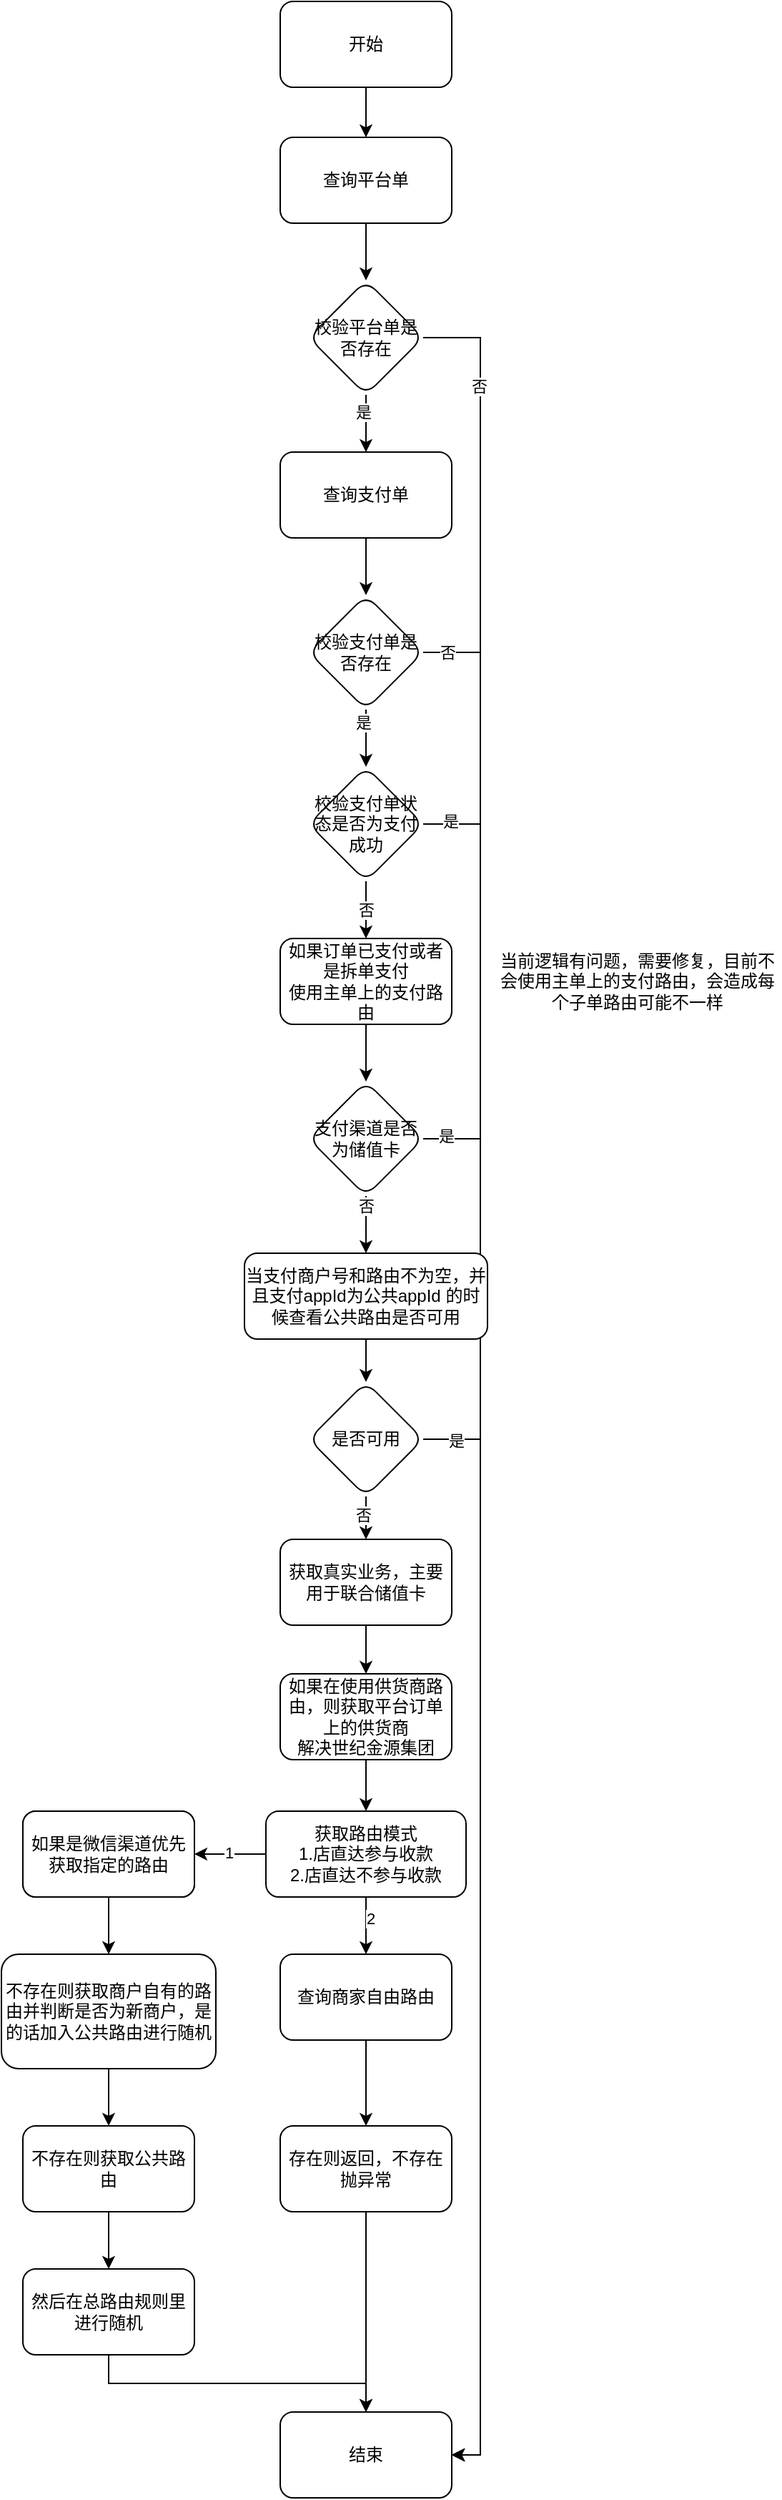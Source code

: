 <mxfile version="24.6.4" type="github">
  <diagram id="C5RBs43oDa-KdzZeNtuy" name="Page-1">
    <mxGraphModel dx="1146" dy="616" grid="1" gridSize="10" guides="1" tooltips="1" connect="1" arrows="1" fold="1" page="1" pageScale="1" pageWidth="827" pageHeight="1169" math="0" shadow="0">
      <root>
        <mxCell id="WIyWlLk6GJQsqaUBKTNV-0" />
        <mxCell id="WIyWlLk6GJQsqaUBKTNV-1" parent="WIyWlLk6GJQsqaUBKTNV-0" />
        <mxCell id="j1xwne1TtUJr2UDmbcfq-16" style="edgeStyle=orthogonalEdgeStyle;rounded=0;orthogonalLoop=1;jettySize=auto;html=1;exitX=0.5;exitY=1;exitDx=0;exitDy=0;entryX=0.5;entryY=0;entryDx=0;entryDy=0;" parent="WIyWlLk6GJQsqaUBKTNV-1" source="j1xwne1TtUJr2UDmbcfq-14" target="j1xwne1TtUJr2UDmbcfq-15" edge="1">
          <mxGeometry relative="1" as="geometry" />
        </mxCell>
        <mxCell id="j1xwne1TtUJr2UDmbcfq-14" value="开始" style="rounded=1;whiteSpace=wrap;html=1;" parent="WIyWlLk6GJQsqaUBKTNV-1" vertex="1">
          <mxGeometry x="330" y="585" width="120" height="60" as="geometry" />
        </mxCell>
        <mxCell id="j1xwne1TtUJr2UDmbcfq-18" value="" style="edgeStyle=orthogonalEdgeStyle;rounded=0;orthogonalLoop=1;jettySize=auto;html=1;" parent="WIyWlLk6GJQsqaUBKTNV-1" source="j1xwne1TtUJr2UDmbcfq-15" target="j1xwne1TtUJr2UDmbcfq-17" edge="1">
          <mxGeometry relative="1" as="geometry" />
        </mxCell>
        <mxCell id="j1xwne1TtUJr2UDmbcfq-15" value="查询平台单" style="rounded=1;whiteSpace=wrap;html=1;" parent="WIyWlLk6GJQsqaUBKTNV-1" vertex="1">
          <mxGeometry x="330" y="680" width="120" height="60" as="geometry" />
        </mxCell>
        <mxCell id="j1xwne1TtUJr2UDmbcfq-20" value="" style="edgeStyle=orthogonalEdgeStyle;rounded=0;orthogonalLoop=1;jettySize=auto;html=1;" parent="WIyWlLk6GJQsqaUBKTNV-1" source="j1xwne1TtUJr2UDmbcfq-17" target="j1xwne1TtUJr2UDmbcfq-19" edge="1">
          <mxGeometry relative="1" as="geometry" />
        </mxCell>
        <mxCell id="j1xwne1TtUJr2UDmbcfq-50" value="是" style="edgeLabel;html=1;align=center;verticalAlign=middle;resizable=0;points=[];" parent="j1xwne1TtUJr2UDmbcfq-20" vertex="1" connectable="0">
          <mxGeometry x="-0.4" y="-2" relative="1" as="geometry">
            <mxPoint as="offset" />
          </mxGeometry>
        </mxCell>
        <mxCell id="j1xwne1TtUJr2UDmbcfq-48" style="edgeStyle=orthogonalEdgeStyle;rounded=0;orthogonalLoop=1;jettySize=auto;html=1;exitX=1;exitY=0.5;exitDx=0;exitDy=0;entryX=1;entryY=0.5;entryDx=0;entryDy=0;" parent="WIyWlLk6GJQsqaUBKTNV-1" source="j1xwne1TtUJr2UDmbcfq-17" target="j1xwne1TtUJr2UDmbcfq-46" edge="1">
          <mxGeometry relative="1" as="geometry">
            <mxPoint x="660" y="820" as="sourcePoint" />
            <mxPoint x="680" y="2300" as="targetPoint" />
          </mxGeometry>
        </mxCell>
        <mxCell id="j1xwne1TtUJr2UDmbcfq-49" value="否" style="edgeLabel;html=1;align=center;verticalAlign=middle;resizable=0;points=[];" parent="j1xwne1TtUJr2UDmbcfq-48" vertex="1" connectable="0">
          <mxGeometry x="-0.904" y="-1" relative="1" as="geometry">
            <mxPoint as="offset" />
          </mxGeometry>
        </mxCell>
        <mxCell id="j1xwne1TtUJr2UDmbcfq-17" value="校验平台单是否存在" style="rhombus;whiteSpace=wrap;html=1;rounded=1;" parent="WIyWlLk6GJQsqaUBKTNV-1" vertex="1">
          <mxGeometry x="350" y="780" width="80" height="80" as="geometry" />
        </mxCell>
        <mxCell id="j1xwne1TtUJr2UDmbcfq-22" value="" style="edgeStyle=orthogonalEdgeStyle;rounded=0;orthogonalLoop=1;jettySize=auto;html=1;" parent="WIyWlLk6GJQsqaUBKTNV-1" source="j1xwne1TtUJr2UDmbcfq-19" target="j1xwne1TtUJr2UDmbcfq-21" edge="1">
          <mxGeometry relative="1" as="geometry" />
        </mxCell>
        <mxCell id="j1xwne1TtUJr2UDmbcfq-19" value="查询支付单" style="whiteSpace=wrap;html=1;rounded=1;" parent="WIyWlLk6GJQsqaUBKTNV-1" vertex="1">
          <mxGeometry x="330" y="900" width="120" height="60" as="geometry" />
        </mxCell>
        <mxCell id="j1xwne1TtUJr2UDmbcfq-24" value="" style="edgeStyle=orthogonalEdgeStyle;rounded=0;orthogonalLoop=1;jettySize=auto;html=1;" parent="WIyWlLk6GJQsqaUBKTNV-1" source="j1xwne1TtUJr2UDmbcfq-21" target="j1xwne1TtUJr2UDmbcfq-23" edge="1">
          <mxGeometry relative="1" as="geometry" />
        </mxCell>
        <mxCell id="j1xwne1TtUJr2UDmbcfq-53" value="是" style="edgeLabel;html=1;align=center;verticalAlign=middle;resizable=0;points=[];" parent="j1xwne1TtUJr2UDmbcfq-24" vertex="1" connectable="0">
          <mxGeometry x="-0.55" y="-2" relative="1" as="geometry">
            <mxPoint as="offset" />
          </mxGeometry>
        </mxCell>
        <mxCell id="j1xwne1TtUJr2UDmbcfq-51" style="edgeStyle=orthogonalEdgeStyle;rounded=0;orthogonalLoop=1;jettySize=auto;html=1;exitX=1;exitY=0.5;exitDx=0;exitDy=0;entryX=1;entryY=0.5;entryDx=0;entryDy=0;" parent="WIyWlLk6GJQsqaUBKTNV-1" source="j1xwne1TtUJr2UDmbcfq-21" target="j1xwne1TtUJr2UDmbcfq-46" edge="1">
          <mxGeometry relative="1" as="geometry" />
        </mxCell>
        <mxCell id="j1xwne1TtUJr2UDmbcfq-52" value="否" style="edgeLabel;html=1;align=center;verticalAlign=middle;resizable=0;points=[];" parent="j1xwne1TtUJr2UDmbcfq-51" vertex="1" connectable="0">
          <mxGeometry x="-0.974" relative="1" as="geometry">
            <mxPoint as="offset" />
          </mxGeometry>
        </mxCell>
        <mxCell id="j1xwne1TtUJr2UDmbcfq-21" value="校验支付单是否存在" style="rhombus;whiteSpace=wrap;html=1;rounded=1;" parent="WIyWlLk6GJQsqaUBKTNV-1" vertex="1">
          <mxGeometry x="350" y="1000" width="80" height="80" as="geometry" />
        </mxCell>
        <mxCell id="j1xwne1TtUJr2UDmbcfq-26" value="否" style="edgeStyle=orthogonalEdgeStyle;rounded=0;orthogonalLoop=1;jettySize=auto;html=1;" parent="WIyWlLk6GJQsqaUBKTNV-1" source="j1xwne1TtUJr2UDmbcfq-23" target="j1xwne1TtUJr2UDmbcfq-25" edge="1">
          <mxGeometry relative="1" as="geometry" />
        </mxCell>
        <mxCell id="j1xwne1TtUJr2UDmbcfq-54" style="edgeStyle=orthogonalEdgeStyle;rounded=0;orthogonalLoop=1;jettySize=auto;html=1;exitX=1;exitY=0.5;exitDx=0;exitDy=0;entryX=1;entryY=0.5;entryDx=0;entryDy=0;" parent="WIyWlLk6GJQsqaUBKTNV-1" source="j1xwne1TtUJr2UDmbcfq-23" target="j1xwne1TtUJr2UDmbcfq-46" edge="1">
          <mxGeometry relative="1" as="geometry" />
        </mxCell>
        <mxCell id="j1xwne1TtUJr2UDmbcfq-55" value="是" style="edgeLabel;html=1;align=center;verticalAlign=middle;resizable=0;points=[];" parent="j1xwne1TtUJr2UDmbcfq-54" vertex="1" connectable="0">
          <mxGeometry x="-0.968" y="2" relative="1" as="geometry">
            <mxPoint as="offset" />
          </mxGeometry>
        </mxCell>
        <mxCell id="j1xwne1TtUJr2UDmbcfq-23" value="校验支付单状态是否为支付成功" style="rhombus;whiteSpace=wrap;html=1;rounded=1;" parent="WIyWlLk6GJQsqaUBKTNV-1" vertex="1">
          <mxGeometry x="350" y="1120" width="80" height="80" as="geometry" />
        </mxCell>
        <mxCell id="j1xwne1TtUJr2UDmbcfq-29" value="" style="edgeStyle=orthogonalEdgeStyle;rounded=0;orthogonalLoop=1;jettySize=auto;html=1;" parent="WIyWlLk6GJQsqaUBKTNV-1" source="j1xwne1TtUJr2UDmbcfq-25" target="j1xwne1TtUJr2UDmbcfq-28" edge="1">
          <mxGeometry relative="1" as="geometry" />
        </mxCell>
        <mxCell id="j1xwne1TtUJr2UDmbcfq-25" value="如果订单已支付或者是拆单支付&lt;br&gt;使用主单上的支付路由" style="whiteSpace=wrap;html=1;rounded=1;" parent="WIyWlLk6GJQsqaUBKTNV-1" vertex="1">
          <mxGeometry x="330" y="1240" width="120" height="60" as="geometry" />
        </mxCell>
        <mxCell id="j1xwne1TtUJr2UDmbcfq-27" value="当前逻辑有问题，需要修复，目前不会使用主单上的支付路由，会造成每个子单路由可能不一样" style="text;html=1;align=center;verticalAlign=middle;whiteSpace=wrap;rounded=0;" parent="WIyWlLk6GJQsqaUBKTNV-1" vertex="1">
          <mxGeometry x="480" y="1205" width="200" height="130" as="geometry" />
        </mxCell>
        <mxCell id="j1xwne1TtUJr2UDmbcfq-31" value="" style="edgeStyle=orthogonalEdgeStyle;rounded=0;orthogonalLoop=1;jettySize=auto;html=1;" parent="WIyWlLk6GJQsqaUBKTNV-1" source="j1xwne1TtUJr2UDmbcfq-28" target="j1xwne1TtUJr2UDmbcfq-30" edge="1">
          <mxGeometry relative="1" as="geometry" />
        </mxCell>
        <mxCell id="j1xwne1TtUJr2UDmbcfq-58" value="否" style="edgeLabel;html=1;align=center;verticalAlign=middle;resizable=0;points=[];" parent="j1xwne1TtUJr2UDmbcfq-31" vertex="1" connectable="0">
          <mxGeometry x="-0.65" relative="1" as="geometry">
            <mxPoint as="offset" />
          </mxGeometry>
        </mxCell>
        <mxCell id="j1xwne1TtUJr2UDmbcfq-56" style="edgeStyle=orthogonalEdgeStyle;rounded=0;orthogonalLoop=1;jettySize=auto;html=1;exitX=1;exitY=0.5;exitDx=0;exitDy=0;entryX=1;entryY=0.5;entryDx=0;entryDy=0;" parent="WIyWlLk6GJQsqaUBKTNV-1" source="j1xwne1TtUJr2UDmbcfq-28" target="j1xwne1TtUJr2UDmbcfq-46" edge="1">
          <mxGeometry relative="1" as="geometry" />
        </mxCell>
        <mxCell id="j1xwne1TtUJr2UDmbcfq-57" value="是" style="edgeLabel;html=1;align=center;verticalAlign=middle;resizable=0;points=[];" parent="j1xwne1TtUJr2UDmbcfq-56" vertex="1" connectable="0">
          <mxGeometry x="-0.967" y="2" relative="1" as="geometry">
            <mxPoint as="offset" />
          </mxGeometry>
        </mxCell>
        <mxCell id="j1xwne1TtUJr2UDmbcfq-28" value="支付渠道是否为储值卡" style="rhombus;whiteSpace=wrap;html=1;rounded=1;" parent="WIyWlLk6GJQsqaUBKTNV-1" vertex="1">
          <mxGeometry x="350" y="1340" width="80" height="80" as="geometry" />
        </mxCell>
        <mxCell id="j1xwne1TtUJr2UDmbcfq-33" value="" style="edgeStyle=orthogonalEdgeStyle;rounded=0;orthogonalLoop=1;jettySize=auto;html=1;" parent="WIyWlLk6GJQsqaUBKTNV-1" source="j1xwne1TtUJr2UDmbcfq-30" target="j1xwne1TtUJr2UDmbcfq-32" edge="1">
          <mxGeometry relative="1" as="geometry" />
        </mxCell>
        <mxCell id="j1xwne1TtUJr2UDmbcfq-30" value="当支付商户号和路由不为空，并且支付appId为公共appId 的时候查看公共路由是否可用" style="whiteSpace=wrap;html=1;rounded=1;" parent="WIyWlLk6GJQsqaUBKTNV-1" vertex="1">
          <mxGeometry x="305" y="1460" width="170" height="60" as="geometry" />
        </mxCell>
        <mxCell id="j1xwne1TtUJr2UDmbcfq-35" value="" style="edgeStyle=orthogonalEdgeStyle;rounded=0;orthogonalLoop=1;jettySize=auto;html=1;" parent="WIyWlLk6GJQsqaUBKTNV-1" source="j1xwne1TtUJr2UDmbcfq-32" target="j1xwne1TtUJr2UDmbcfq-34" edge="1">
          <mxGeometry relative="1" as="geometry" />
        </mxCell>
        <mxCell id="j1xwne1TtUJr2UDmbcfq-61" value="否" style="edgeLabel;html=1;align=center;verticalAlign=middle;resizable=0;points=[];" parent="j1xwne1TtUJr2UDmbcfq-35" vertex="1" connectable="0">
          <mxGeometry x="0.32" y="-2" relative="1" as="geometry">
            <mxPoint as="offset" />
          </mxGeometry>
        </mxCell>
        <mxCell id="j1xwne1TtUJr2UDmbcfq-59" style="edgeStyle=orthogonalEdgeStyle;rounded=0;orthogonalLoop=1;jettySize=auto;html=1;exitX=1;exitY=0.5;exitDx=0;exitDy=0;entryX=1;entryY=0.5;entryDx=0;entryDy=0;" parent="WIyWlLk6GJQsqaUBKTNV-1" source="j1xwne1TtUJr2UDmbcfq-32" target="j1xwne1TtUJr2UDmbcfq-46" edge="1">
          <mxGeometry relative="1" as="geometry" />
        </mxCell>
        <mxCell id="j1xwne1TtUJr2UDmbcfq-60" value="是" style="edgeLabel;html=1;align=center;verticalAlign=middle;resizable=0;points=[];" parent="j1xwne1TtUJr2UDmbcfq-59" vertex="1" connectable="0">
          <mxGeometry x="-0.94" y="-1" relative="1" as="geometry">
            <mxPoint as="offset" />
          </mxGeometry>
        </mxCell>
        <mxCell id="j1xwne1TtUJr2UDmbcfq-32" value="是否可用" style="rhombus;whiteSpace=wrap;html=1;rounded=1;" parent="WIyWlLk6GJQsqaUBKTNV-1" vertex="1">
          <mxGeometry x="350" y="1550" width="80" height="80" as="geometry" />
        </mxCell>
        <mxCell id="j1xwne1TtUJr2UDmbcfq-37" value="" style="edgeStyle=orthogonalEdgeStyle;rounded=0;orthogonalLoop=1;jettySize=auto;html=1;" parent="WIyWlLk6GJQsqaUBKTNV-1" source="j1xwne1TtUJr2UDmbcfq-34" target="j1xwne1TtUJr2UDmbcfq-36" edge="1">
          <mxGeometry relative="1" as="geometry" />
        </mxCell>
        <mxCell id="j1xwne1TtUJr2UDmbcfq-34" value="获取真实业务，主要用于联合储值卡" style="whiteSpace=wrap;html=1;rounded=1;" parent="WIyWlLk6GJQsqaUBKTNV-1" vertex="1">
          <mxGeometry x="330" y="1660" width="120" height="60" as="geometry" />
        </mxCell>
        <mxCell id="j1xwne1TtUJr2UDmbcfq-39" value="" style="edgeStyle=orthogonalEdgeStyle;rounded=0;orthogonalLoop=1;jettySize=auto;html=1;" parent="WIyWlLk6GJQsqaUBKTNV-1" source="j1xwne1TtUJr2UDmbcfq-36" edge="1">
          <mxGeometry relative="1" as="geometry">
            <mxPoint x="390" y="1850" as="targetPoint" />
          </mxGeometry>
        </mxCell>
        <mxCell id="j1xwne1TtUJr2UDmbcfq-36" value="如果在使用供货商路由，则获取平台订单上的供货商&lt;div&gt;解决世纪金源集团&lt;/div&gt;" style="whiteSpace=wrap;html=1;rounded=1;" parent="WIyWlLk6GJQsqaUBKTNV-1" vertex="1">
          <mxGeometry x="330" y="1754" width="120" height="60" as="geometry" />
        </mxCell>
        <mxCell id="j1xwne1TtUJr2UDmbcfq-46" value="结束" style="whiteSpace=wrap;html=1;rounded=1;" parent="WIyWlLk6GJQsqaUBKTNV-1" vertex="1">
          <mxGeometry x="330" y="2270" width="120" height="60" as="geometry" />
        </mxCell>
        <mxCell id="I95-WQqJV6cS5RbRPNxv-2" value="" style="edgeStyle=orthogonalEdgeStyle;rounded=0;orthogonalLoop=1;jettySize=auto;html=1;" edge="1" parent="WIyWlLk6GJQsqaUBKTNV-1" source="I95-WQqJV6cS5RbRPNxv-0" target="I95-WQqJV6cS5RbRPNxv-1">
          <mxGeometry relative="1" as="geometry" />
        </mxCell>
        <mxCell id="I95-WQqJV6cS5RbRPNxv-3" value="1" style="edgeLabel;html=1;align=center;verticalAlign=middle;resizable=0;points=[];" vertex="1" connectable="0" parent="I95-WQqJV6cS5RbRPNxv-2">
          <mxGeometry x="0.044" y="-1" relative="1" as="geometry">
            <mxPoint as="offset" />
          </mxGeometry>
        </mxCell>
        <mxCell id="I95-WQqJV6cS5RbRPNxv-5" value="" style="edgeStyle=orthogonalEdgeStyle;rounded=0;orthogonalLoop=1;jettySize=auto;html=1;" edge="1" parent="WIyWlLk6GJQsqaUBKTNV-1" source="I95-WQqJV6cS5RbRPNxv-0" target="I95-WQqJV6cS5RbRPNxv-4">
          <mxGeometry relative="1" as="geometry" />
        </mxCell>
        <mxCell id="I95-WQqJV6cS5RbRPNxv-6" value="2" style="edgeLabel;html=1;align=center;verticalAlign=middle;resizable=0;points=[];" vertex="1" connectable="0" parent="I95-WQqJV6cS5RbRPNxv-5">
          <mxGeometry x="-0.287" y="3" relative="1" as="geometry">
            <mxPoint as="offset" />
          </mxGeometry>
        </mxCell>
        <mxCell id="I95-WQqJV6cS5RbRPNxv-0" value="获取路由模式&lt;br&gt;1.店直达参与收款&lt;br&gt;2.店直达不参与收款" style="rounded=1;whiteSpace=wrap;html=1;" vertex="1" parent="WIyWlLk6GJQsqaUBKTNV-1">
          <mxGeometry x="320" y="1850" width="140" height="60" as="geometry" />
        </mxCell>
        <mxCell id="I95-WQqJV6cS5RbRPNxv-1" value="现存逻辑" style="whiteSpace=wrap;html=1;rounded=1;" vertex="1" parent="WIyWlLk6GJQsqaUBKTNV-1">
          <mxGeometry x="150" y="1850" width="120" height="60" as="geometry" />
        </mxCell>
        <mxCell id="I95-WQqJV6cS5RbRPNxv-15" value="" style="edgeStyle=orthogonalEdgeStyle;rounded=0;orthogonalLoop=1;jettySize=auto;html=1;" edge="1" parent="WIyWlLk6GJQsqaUBKTNV-1" source="I95-WQqJV6cS5RbRPNxv-4" target="I95-WQqJV6cS5RbRPNxv-14">
          <mxGeometry relative="1" as="geometry" />
        </mxCell>
        <mxCell id="I95-WQqJV6cS5RbRPNxv-4" value="查询商家自由路由" style="whiteSpace=wrap;html=1;rounded=1;" vertex="1" parent="WIyWlLk6GJQsqaUBKTNV-1">
          <mxGeometry x="330" y="1950" width="120" height="60" as="geometry" />
        </mxCell>
        <mxCell id="I95-WQqJV6cS5RbRPNxv-7" value="" style="edgeStyle=orthogonalEdgeStyle;rounded=0;orthogonalLoop=1;jettySize=auto;html=1;" edge="1" parent="WIyWlLk6GJQsqaUBKTNV-1" source="I95-WQqJV6cS5RbRPNxv-8" target="I95-WQqJV6cS5RbRPNxv-10">
          <mxGeometry relative="1" as="geometry" />
        </mxCell>
        <mxCell id="I95-WQqJV6cS5RbRPNxv-8" value="如果是微信渠道优先获取指定的路由" style="whiteSpace=wrap;html=1;rounded=1;" vertex="1" parent="WIyWlLk6GJQsqaUBKTNV-1">
          <mxGeometry x="150" y="1850" width="120" height="60" as="geometry" />
        </mxCell>
        <mxCell id="I95-WQqJV6cS5RbRPNxv-9" value="" style="edgeStyle=orthogonalEdgeStyle;rounded=0;orthogonalLoop=1;jettySize=auto;html=1;" edge="1" parent="WIyWlLk6GJQsqaUBKTNV-1" source="I95-WQqJV6cS5RbRPNxv-10" target="I95-WQqJV6cS5RbRPNxv-12">
          <mxGeometry relative="1" as="geometry" />
        </mxCell>
        <mxCell id="I95-WQqJV6cS5RbRPNxv-10" value="不存在则获取商户自有的路由并判断是否为新商户，是的话加入公共路由进行随机" style="whiteSpace=wrap;html=1;rounded=1;" vertex="1" parent="WIyWlLk6GJQsqaUBKTNV-1">
          <mxGeometry x="135" y="1950" width="150" height="80" as="geometry" />
        </mxCell>
        <mxCell id="I95-WQqJV6cS5RbRPNxv-11" value="" style="edgeStyle=orthogonalEdgeStyle;rounded=0;orthogonalLoop=1;jettySize=auto;html=1;" edge="1" parent="WIyWlLk6GJQsqaUBKTNV-1" source="I95-WQqJV6cS5RbRPNxv-12" target="I95-WQqJV6cS5RbRPNxv-13">
          <mxGeometry relative="1" as="geometry" />
        </mxCell>
        <mxCell id="I95-WQqJV6cS5RbRPNxv-12" value="不存在则获取公共路由" style="whiteSpace=wrap;html=1;rounded=1;" vertex="1" parent="WIyWlLk6GJQsqaUBKTNV-1">
          <mxGeometry x="150" y="2070" width="120" height="60" as="geometry" />
        </mxCell>
        <mxCell id="I95-WQqJV6cS5RbRPNxv-17" style="edgeStyle=orthogonalEdgeStyle;rounded=0;orthogonalLoop=1;jettySize=auto;html=1;exitX=0.5;exitY=1;exitDx=0;exitDy=0;entryX=0.5;entryY=0;entryDx=0;entryDy=0;" edge="1" parent="WIyWlLk6GJQsqaUBKTNV-1" source="I95-WQqJV6cS5RbRPNxv-13" target="j1xwne1TtUJr2UDmbcfq-46">
          <mxGeometry relative="1" as="geometry" />
        </mxCell>
        <mxCell id="I95-WQqJV6cS5RbRPNxv-13" value="然后在总路由规则里进行随机" style="whiteSpace=wrap;html=1;rounded=1;" vertex="1" parent="WIyWlLk6GJQsqaUBKTNV-1">
          <mxGeometry x="150" y="2170" width="120" height="60" as="geometry" />
        </mxCell>
        <mxCell id="I95-WQqJV6cS5RbRPNxv-16" style="edgeStyle=orthogonalEdgeStyle;rounded=0;orthogonalLoop=1;jettySize=auto;html=1;exitX=0.5;exitY=1;exitDx=0;exitDy=0;entryX=0.5;entryY=0;entryDx=0;entryDy=0;" edge="1" parent="WIyWlLk6GJQsqaUBKTNV-1" source="I95-WQqJV6cS5RbRPNxv-14" target="j1xwne1TtUJr2UDmbcfq-46">
          <mxGeometry relative="1" as="geometry" />
        </mxCell>
        <mxCell id="I95-WQqJV6cS5RbRPNxv-14" value="存在则返回，不存在抛异常" style="whiteSpace=wrap;html=1;rounded=1;" vertex="1" parent="WIyWlLk6GJQsqaUBKTNV-1">
          <mxGeometry x="330" y="2070" width="120" height="60" as="geometry" />
        </mxCell>
      </root>
    </mxGraphModel>
  </diagram>
</mxfile>
